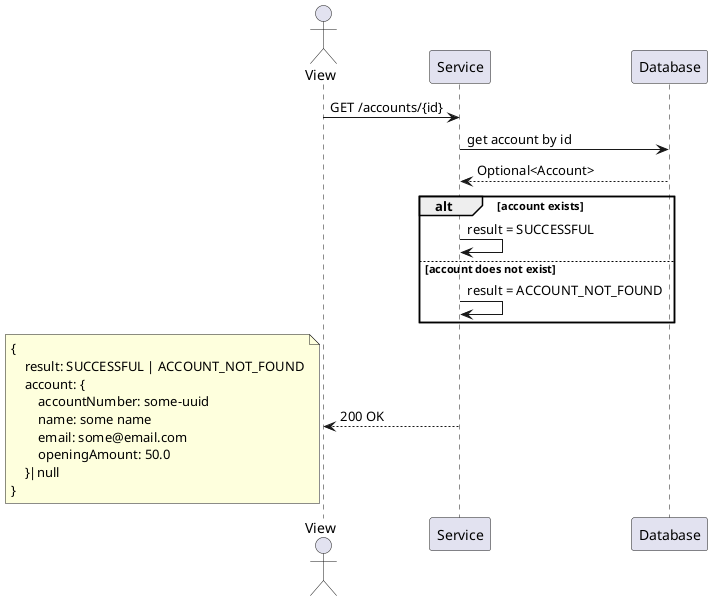 @startuml
actor View as F
participant Service as S
participant Database as DB

F -> S: GET /accounts/{id}
S -> DB: get account by id
DB --> S: Optional<Account>
alt account exists
    S -> S: result = SUCCESSFUL
else account does not exist
    S -> S: result = ACCOUNT_NOT_FOUND
end
S --> F: 200 OK
note left
{
    result: SUCCESSFUL | ACCOUNT_NOT_FOUND
    account: {
        accountNumber: some-uuid
        name: some name
        email: some@email.com
        openingAmount: 50.0
    }|null
}
end note
@enduml
